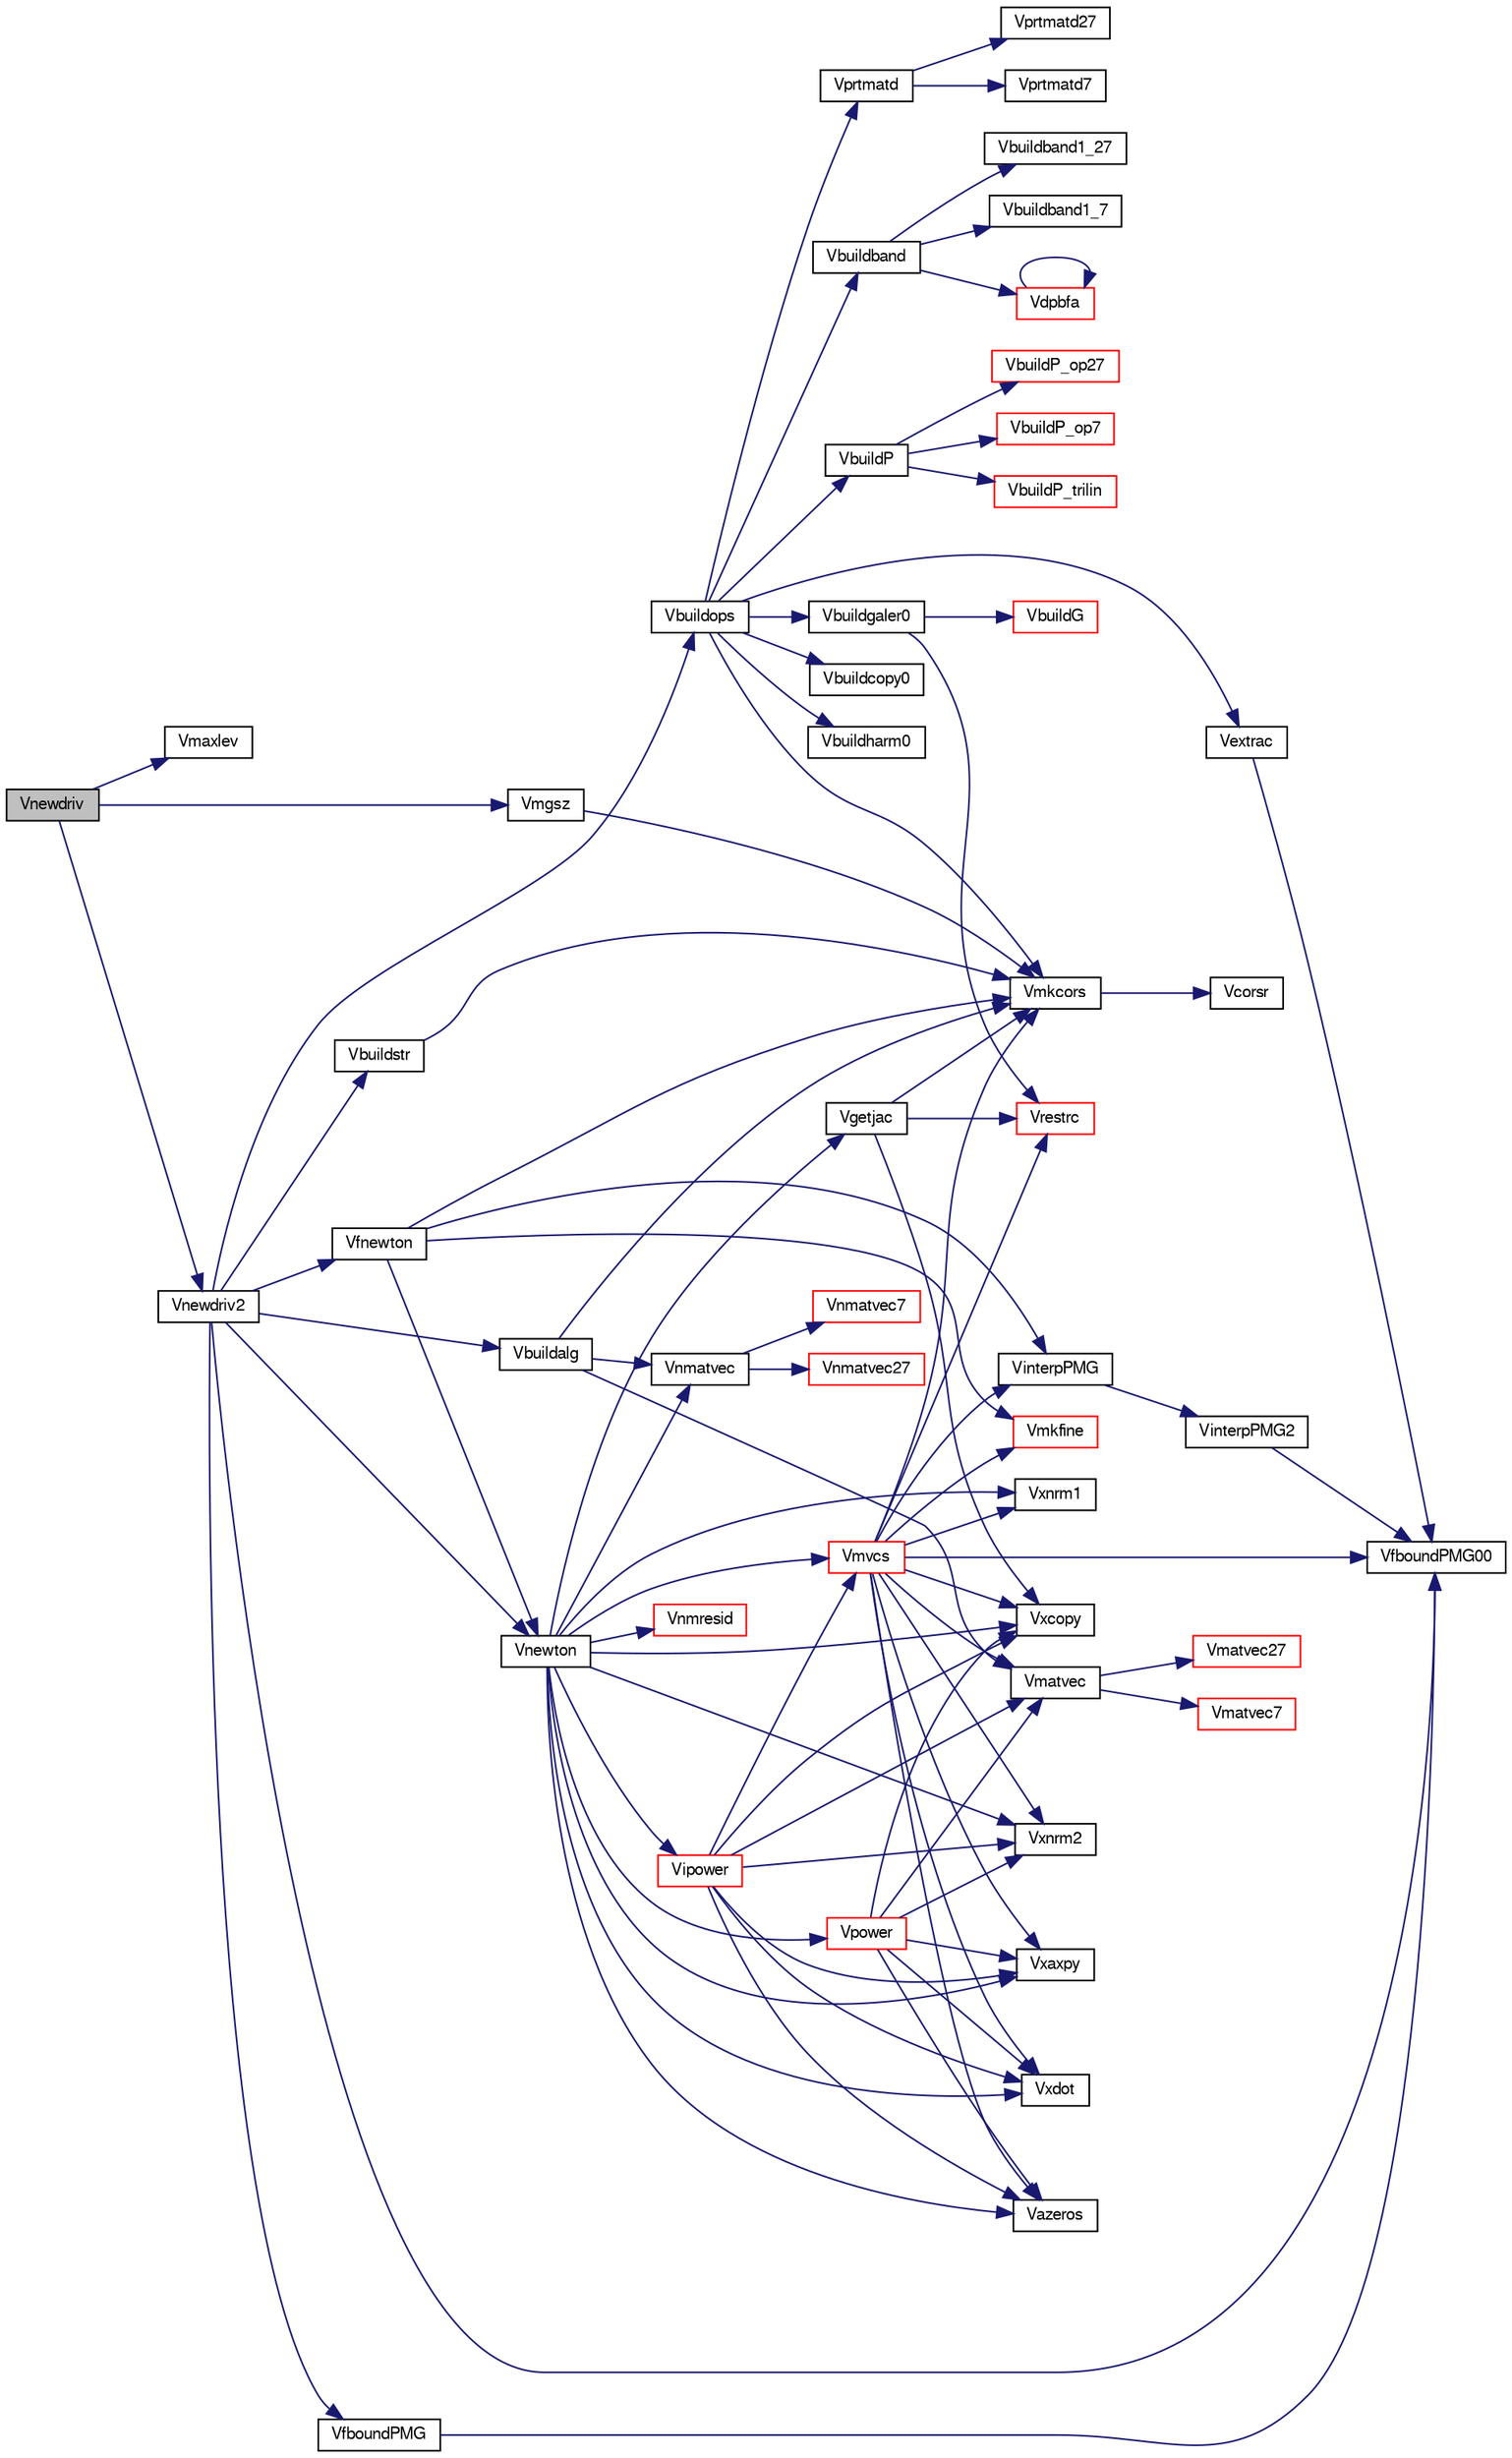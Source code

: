 digraph G
{
  edge [fontname="FreeSans",fontsize="10",labelfontname="FreeSans",labelfontsize="10"];
  node [fontname="FreeSans",fontsize="10",shape=record];
  rankdir=LR;
  Node1 [label="Vnewdriv",height=0.2,width=0.4,color="black", fillcolor="grey75", style="filled" fontcolor="black"];
  Node1 -> Node2 [color="midnightblue",fontsize="10",style="solid",fontname="FreeSans"];
  Node2 [label="Vmaxlev",height=0.2,width=0.4,color="black", fillcolor="white", style="filled",URL="$mgsubd_8h.html#aafeec659ec982b3db15f71bf92698b32",tooltip="Find maximum multigrid possible coarsenning common to three grid sizes."];
  Node1 -> Node3 [color="midnightblue",fontsize="10",style="solid",fontname="FreeSans"];
  Node3 [label="Vmgsz",height=0.2,width=0.4,color="black", fillcolor="white", style="filled",URL="$mgdrvd_8c.html#a5f5b52099b346692aaa497a701395d7e",tooltip="This routine computes the required sizes of the real and integer work arrays for the multigrid code..."];
  Node3 -> Node4 [color="midnightblue",fontsize="10",style="solid",fontname="FreeSans"];
  Node4 [label="Vmkcors",height=0.2,width=0.4,color="black", fillcolor="white", style="filled",URL="$mgsubd_8h.html#abb5cb28581c88bf4adaab11d35484ac7",tooltip="Coarsen a grid Compute the number of grid points in the coarser grid, given the number of grid points..."];
  Node4 -> Node5 [color="midnightblue",fontsize="10",style="solid",fontname="FreeSans"];
  Node5 [label="Vcorsr",height=0.2,width=0.4,color="black", fillcolor="white", style="filled",URL="$mgsubd_8h.html#aec1ae6e963b514a637ca71305e332856",tooltip="Coarsen a grid Compute the number of grid points in the coarser grid, given the number of grid points..."];
  Node1 -> Node6 [color="midnightblue",fontsize="10",style="solid",fontname="FreeSans"];
  Node6 [label="Vnewdriv2",height=0.2,width=0.4,color="black", fillcolor="white", style="filled",URL="$newdrvd_8h.html#a28bb35e37a738d808269f4b8b63f4491",tooltip="Solves using Newton&#39;s Method."];
  Node6 -> Node7 [color="midnightblue",fontsize="10",style="solid",fontname="FreeSans"];
  Node7 [label="Vbuildalg",height=0.2,width=0.4,color="black", fillcolor="white", style="filled",URL="$mgsubd_8h.html#af5dcda5c3983e745a0e2cae34a4094e4",tooltip="Build RHS algebraically for analysis purposes."];
  Node7 -> Node8 [color="midnightblue",fontsize="10",style="solid",fontname="FreeSans"];
  Node8 [label="Vmatvec",height=0.2,width=0.4,color="black", fillcolor="white", style="filled",URL="$matvecd_8h.html#a3550f412c9793915998671c2c0b8df4f",tooltip="Break the matrix data-structure into diagonals and then call the matrix-vector routine."];
  Node8 -> Node9 [color="midnightblue",fontsize="10",style="solid",fontname="FreeSans"];
  Node9 [label="Vmatvec27",height=0.2,width=0.4,color="red", fillcolor="white", style="filled",URL="$matvecd_8h.html#a20925845b383dba21bf7fb7dafb340b0"];
  Node8 -> Node10 [color="midnightblue",fontsize="10",style="solid",fontname="FreeSans"];
  Node10 [label="Vmatvec7",height=0.2,width=0.4,color="red", fillcolor="white", style="filled",URL="$matvecd_8h.html#ae6b8553ded343f1ee7d0d4011a560141"];
  Node7 -> Node4 [color="midnightblue",fontsize="10",style="solid",fontname="FreeSans"];
  Node7 -> Node11 [color="midnightblue",fontsize="10",style="solid",fontname="FreeSans"];
  Node11 [label="Vnmatvec",height=0.2,width=0.4,color="black", fillcolor="white", style="filled",URL="$matvecd_8h.html#afbd34b881d565b9bba4cf515e55519c8",tooltip="Break the matrix data-structure into diagonals and then call the matrix-vector routine."];
  Node11 -> Node12 [color="midnightblue",fontsize="10",style="solid",fontname="FreeSans"];
  Node12 [label="Vnmatvec27",height=0.2,width=0.4,color="red", fillcolor="white", style="filled",URL="$matvecd_8h.html#acfb01799db27c9a74dd7925a8a836dbd"];
  Node11 -> Node13 [color="midnightblue",fontsize="10",style="solid",fontname="FreeSans"];
  Node13 [label="Vnmatvec7",height=0.2,width=0.4,color="red", fillcolor="white", style="filled",URL="$matvecd_8h.html#a932505d663cc398b4f553290fcabd3d0"];
  Node6 -> Node14 [color="midnightblue",fontsize="10",style="solid",fontname="FreeSans"];
  Node14 [label="Vbuildops",height=0.2,width=0.4,color="black", fillcolor="white", style="filled",URL="$mgsubd_8h.html#a1ae001bade7ef2006a2fd9de15b9c7e3",tooltip="Build operators, boundary arrays, modify affine vectors ido==0: do only fine level ido==1: do only co..."];
  Node14 -> Node15 [color="midnightblue",fontsize="10",style="solid",fontname="FreeSans"];
  Node15 [label="Vbuildband",height=0.2,width=0.4,color="black", fillcolor="white", style="filled",URL="$build_bd_8h.html#a2df5349f181d18f4c8760d154face9a9",tooltip="Build and factor a banded matrix given a matrix in diagonal form."];
  Node15 -> Node16 [color="midnightblue",fontsize="10",style="solid",fontname="FreeSans"];
  Node16 [label="Vbuildband1_27",height=0.2,width=0.4,color="black", fillcolor="white", style="filled",URL="$build_bd_8h.html#ab16d52afd502c461d5d023c02c7d659f",tooltip="Build the operator in banded form given the 27-diagonal form."];
  Node15 -> Node17 [color="midnightblue",fontsize="10",style="solid",fontname="FreeSans"];
  Node17 [label="Vbuildband1_7",height=0.2,width=0.4,color="black", fillcolor="white", style="filled",URL="$build_bd_8h.html#a01d0f3717c0789ed0dd32393fb43b633",tooltip="Build the operator in banded form given the 7-diagonal form."];
  Node15 -> Node18 [color="midnightblue",fontsize="10",style="solid",fontname="FreeSans"];
  Node18 [label="Vdpbfa",height=0.2,width=0.4,color="red", fillcolor="white", style="filled",URL="$mlinpckd_8h.html#a7214808d99864af035c455a60255ec39"];
  Node18 -> Node18 [color="midnightblue",fontsize="10",style="solid",fontname="FreeSans"];
  Node14 -> Node19 [color="midnightblue",fontsize="10",style="solid",fontname="FreeSans"];
  Node19 [label="Vbuildcopy0",height=0.2,width=0.4,color="black", fillcolor="white", style="filled",URL="$mgsubd_8h.html#af869cb57ae08d0bcdaf96f5ee29c701a",tooltip="Produce information for a coarser grid. Also harmonically average the problem coefficients."];
  Node14 -> Node20 [color="midnightblue",fontsize="10",style="solid",fontname="FreeSans"];
  Node20 [label="Vbuildgaler0",height=0.2,width=0.4,color="black", fillcolor="white", style="filled",URL="$mgsubd_8h.html#ac3878a7358faf90a4e0e0067f0961a37",tooltip="Form the Galerkin coarse grid system."];
  Node20 -> Node21 [color="midnightblue",fontsize="10",style="solid",fontname="FreeSans"];
  Node21 [label="VbuildG",height=0.2,width=0.4,color="red", fillcolor="white", style="filled",URL="$build_gd_8h.html#acb8c5c7b632956199f40dbb3c24e65b7"];
  Node20 -> Node22 [color="midnightblue",fontsize="10",style="solid",fontname="FreeSans"];
  Node22 [label="Vrestrc",height=0.2,width=0.4,color="red", fillcolor="white", style="filled",URL="$matvecd_8h.html#aede4c916a1698890f6fdbda54778d491",tooltip="Apply the restriction operator."];
  Node14 -> Node23 [color="midnightblue",fontsize="10",style="solid",fontname="FreeSans"];
  Node23 [label="Vbuildharm0",height=0.2,width=0.4,color="black", fillcolor="white", style="filled",URL="$mgsubd_8h.html#ab81768f9181b9bdfeab930b957a7c26c",tooltip="Produce information for a coarser grid. Also harmonically average the problem coefficients."];
  Node14 -> Node24 [color="midnightblue",fontsize="10",style="solid",fontname="FreeSans"];
  Node24 [label="VbuildP",height=0.2,width=0.4,color="black", fillcolor="white", style="filled",URL="$build_pd_8h.html#a7de05fbf33504a49c87628ef9a58b26f"];
  Node24 -> Node25 [color="midnightblue",fontsize="10",style="solid",fontname="FreeSans"];
  Node25 [label="VbuildP_op27",height=0.2,width=0.4,color="red", fillcolor="white", style="filled",URL="$build_pd_8h.html#a29bc25c5ac8cb46f66230189cafb0bde"];
  Node24 -> Node26 [color="midnightblue",fontsize="10",style="solid",fontname="FreeSans"];
  Node26 [label="VbuildP_op7",height=0.2,width=0.4,color="red", fillcolor="white", style="filled",URL="$build_pd_8h.html#aa014512f6de4184668d69e35e5caae78"];
  Node24 -> Node27 [color="midnightblue",fontsize="10",style="solid",fontname="FreeSans"];
  Node27 [label="VbuildP_trilin",height=0.2,width=0.4,color="red", fillcolor="white", style="filled",URL="$build_pd_8h.html#a73ebfb2bcca51a04b10be1fc19317dc5"];
  Node14 -> Node28 [color="midnightblue",fontsize="10",style="solid",fontname="FreeSans"];
  Node28 [label="Vextrac",height=0.2,width=0.4,color="black", fillcolor="white", style="filled",URL="$matvecd_8h.html#afa446fbf1bb85646b186469db9768ab8",tooltip="Simple injection of a fine grid function into coarse grid."];
  Node28 -> Node29 [color="midnightblue",fontsize="10",style="solid",fontname="FreeSans"];
  Node29 [label="VfboundPMG00",height=0.2,width=0.4,color="black", fillcolor="white", style="filled",URL="$mikpckd_8h.html#aa5cd2792bb251ae2ee940d0b7de06a42",tooltip="Initialize a grid function to have a zero boundary value."];
  Node14 -> Node4 [color="midnightblue",fontsize="10",style="solid",fontname="FreeSans"];
  Node14 -> Node30 [color="midnightblue",fontsize="10",style="solid",fontname="FreeSans"];
  Node30 [label="Vprtmatd",height=0.2,width=0.4,color="black", fillcolor="white", style="filled",URL="$mikpckd_8h.html#a4bf7ed81bbcfc630677a68ff3ef78570"];
  Node30 -> Node31 [color="midnightblue",fontsize="10",style="solid",fontname="FreeSans"];
  Node31 [label="Vprtmatd27",height=0.2,width=0.4,color="black", fillcolor="white", style="filled",URL="$mikpckd_8h.html#af7209a810d264ba210ccffbf2bd8ab1f"];
  Node30 -> Node32 [color="midnightblue",fontsize="10",style="solid",fontname="FreeSans"];
  Node32 [label="Vprtmatd7",height=0.2,width=0.4,color="black", fillcolor="white", style="filled",URL="$mikpckd_8h.html#acb52d22ecea1bfa2231e21ae2a36f69f"];
  Node6 -> Node33 [color="midnightblue",fontsize="10",style="solid",fontname="FreeSans"];
  Node33 [label="Vbuildstr",height=0.2,width=0.4,color="black", fillcolor="white", style="filled",URL="$mgsubd_8h.html#a81ac80afc08fb27607efdc5c9e97ceaa",tooltip="Build the nexted operator framework in the array iz."];
  Node33 -> Node4 [color="midnightblue",fontsize="10",style="solid",fontname="FreeSans"];
  Node6 -> Node34 [color="midnightblue",fontsize="10",style="solid",fontname="FreeSans"];
  Node34 [label="VfboundPMG",height=0.2,width=0.4,color="black", fillcolor="white", style="filled",URL="$mikpckd_8h.html#a04aca6300210f7c190bda51d25fe2bd4",tooltip="Initialize a grid function to have a certain boundary value,."];
  Node34 -> Node29 [color="midnightblue",fontsize="10",style="solid",fontname="FreeSans"];
  Node6 -> Node29 [color="midnightblue",fontsize="10",style="solid",fontname="FreeSans"];
  Node6 -> Node35 [color="midnightblue",fontsize="10",style="solid",fontname="FreeSans"];
  Node35 [label="Vfnewton",height=0.2,width=0.4,color="black", fillcolor="white", style="filled",URL="$newtond_8h.html#af57dd61aeb1cc91a734b7ae494998b45",tooltip="Nested iteration for an inexact-newton-multilevel method."];
  Node35 -> Node36 [color="midnightblue",fontsize="10",style="solid",fontname="FreeSans"];
  Node36 [label="VinterpPMG",height=0.2,width=0.4,color="black", fillcolor="white", style="filled",URL="$matvecd_8h.html#a9c1d062d8b452deeffc8e759fdc8f246",tooltip="Apply the prolongation operator."];
  Node36 -> Node37 [color="midnightblue",fontsize="10",style="solid",fontname="FreeSans"];
  Node37 [label="VinterpPMG2",height=0.2,width=0.4,color="black", fillcolor="white", style="filled",URL="$matvecd_8h.html#a5d497618aca91752806dbae6e0d94626"];
  Node37 -> Node29 [color="midnightblue",fontsize="10",style="solid",fontname="FreeSans"];
  Node35 -> Node4 [color="midnightblue",fontsize="10",style="solid",fontname="FreeSans"];
  Node35 -> Node38 [color="midnightblue",fontsize="10",style="solid",fontname="FreeSans"];
  Node38 [label="Vmkfine",height=0.2,width=0.4,color="red", fillcolor="white", style="filled",URL="$mgsubd_8h.html#a7b0bd272745e2c31bf1ebc11a8d40b2d",tooltip="Refine a grid Compute the number of grid points in the finer grid, given the number of grid points in..."];
  Node35 -> Node39 [color="midnightblue",fontsize="10",style="solid",fontname="FreeSans"];
  Node39 [label="Vnewton",height=0.2,width=0.4,color="black", fillcolor="white", style="filled",URL="$newtond_8h.html#a218aef2ec11ca80de45a5bcfa089cd9e",tooltip="Inexact-newton-multilevel method."];
  Node39 -> Node40 [color="midnightblue",fontsize="10",style="solid",fontname="FreeSans"];
  Node40 [label="Vazeros",height=0.2,width=0.4,color="black", fillcolor="white", style="filled",URL="$mikpckd_8h.html#ad9648f5e231786d88b395ba412063c4b",tooltip="Zero out operation for a grid function, including boundary values."];
  Node39 -> Node41 [color="midnightblue",fontsize="10",style="solid",fontname="FreeSans"];
  Node41 [label="Vgetjac",height=0.2,width=0.4,color="black", fillcolor="white", style="filled",URL="$newtond_8h.html#a458b63cb21cb123da5e3e079eb5d81b8",tooltip="Form the jacobian system."];
  Node41 -> Node4 [color="midnightblue",fontsize="10",style="solid",fontname="FreeSans"];
  Node41 -> Node22 [color="midnightblue",fontsize="10",style="solid",fontname="FreeSans"];
  Node41 -> Node42 [color="midnightblue",fontsize="10",style="solid",fontname="FreeSans"];
  Node42 [label="Vxcopy",height=0.2,width=0.4,color="black", fillcolor="white", style="filled",URL="$mikpckd_8h.html#a964d91008dba76f460e36b9a207fb2af",tooltip="Copy operation for a grid function with boundary values. Quite simply copies one 3d matrix to another..."];
  Node39 -> Node43 [color="midnightblue",fontsize="10",style="solid",fontname="FreeSans"];
  Node43 [label="Vipower",height=0.2,width=0.4,color="red", fillcolor="white", style="filled",URL="$powerd_8h.html#a216315908e761d09584f0f4a6613132c",tooltip="Standard inverse power method for minimum eigenvalue estimation."];
  Node43 -> Node40 [color="midnightblue",fontsize="10",style="solid",fontname="FreeSans"];
  Node43 -> Node8 [color="midnightblue",fontsize="10",style="solid",fontname="FreeSans"];
  Node43 -> Node44 [color="midnightblue",fontsize="10",style="solid",fontname="FreeSans"];
  Node44 [label="Vmvcs",height=0.2,width=0.4,color="red", fillcolor="white", style="filled",URL="$mgcsd_8h.html#ab7f955448bd40d97f3b1b3ac91b9f21c",tooltip="Screaming linear multilevel method."];
  Node44 -> Node40 [color="midnightblue",fontsize="10",style="solid",fontname="FreeSans"];
  Node44 -> Node29 [color="midnightblue",fontsize="10",style="solid",fontname="FreeSans"];
  Node44 -> Node36 [color="midnightblue",fontsize="10",style="solid",fontname="FreeSans"];
  Node44 -> Node8 [color="midnightblue",fontsize="10",style="solid",fontname="FreeSans"];
  Node44 -> Node4 [color="midnightblue",fontsize="10",style="solid",fontname="FreeSans"];
  Node44 -> Node38 [color="midnightblue",fontsize="10",style="solid",fontname="FreeSans"];
  Node44 -> Node22 [color="midnightblue",fontsize="10",style="solid",fontname="FreeSans"];
  Node44 -> Node45 [color="midnightblue",fontsize="10",style="solid",fontname="FreeSans"];
  Node45 [label="Vxaxpy",height=0.2,width=0.4,color="black", fillcolor="white", style="filled",URL="$mikpckd_8h.html#ac453601512aae1d82a7bf7c14326f0b6",tooltip="saxpy operation for a grid function with boundary values."];
  Node44 -> Node42 [color="midnightblue",fontsize="10",style="solid",fontname="FreeSans"];
  Node44 -> Node46 [color="midnightblue",fontsize="10",style="solid",fontname="FreeSans"];
  Node46 [label="Vxdot",height=0.2,width=0.4,color="black", fillcolor="white", style="filled",URL="$mikpckd_8h.html#a3f117cfb2336b1291164ef351dd2bd69",tooltip="Inner product operation for a grid function with boundary values."];
  Node44 -> Node47 [color="midnightblue",fontsize="10",style="solid",fontname="FreeSans"];
  Node47 [label="Vxnrm1",height=0.2,width=0.4,color="black", fillcolor="white", style="filled",URL="$mikpckd_8h.html#ae89d002951e3c000702b22cc44bc9b3c",tooltip="Norm operation for a grid function with boundary values."];
  Node44 -> Node48 [color="midnightblue",fontsize="10",style="solid",fontname="FreeSans"];
  Node48 [label="Vxnrm2",height=0.2,width=0.4,color="black", fillcolor="white", style="filled",URL="$mikpckd_8h.html#ac7a7f2c804a247ec8b5aea45058e1d26",tooltip="Norm operation for a grid function with boundary values."];
  Node43 -> Node45 [color="midnightblue",fontsize="10",style="solid",fontname="FreeSans"];
  Node43 -> Node42 [color="midnightblue",fontsize="10",style="solid",fontname="FreeSans"];
  Node43 -> Node46 [color="midnightblue",fontsize="10",style="solid",fontname="FreeSans"];
  Node43 -> Node48 [color="midnightblue",fontsize="10",style="solid",fontname="FreeSans"];
  Node39 -> Node44 [color="midnightblue",fontsize="10",style="solid",fontname="FreeSans"];
  Node39 -> Node11 [color="midnightblue",fontsize="10",style="solid",fontname="FreeSans"];
  Node39 -> Node49 [color="midnightblue",fontsize="10",style="solid",fontname="FreeSans"];
  Node49 [label="Vnmresid",height=0.2,width=0.4,color="red", fillcolor="white", style="filled",URL="$matvecd_8h.html#acb2fd32fc0aa12d56b7620ae0a7712e1",tooltip="Break the matrix data-structure into diagonals and then call the residual routine."];
  Node39 -> Node50 [color="midnightblue",fontsize="10",style="solid",fontname="FreeSans"];
  Node50 [label="Vpower",height=0.2,width=0.4,color="red", fillcolor="white", style="filled",URL="$powerd_8h.html#adbff80ddaeeb1efd8ad2a9cd1cfad1da",tooltip="Standard power method for maximum eigenvalue estimation of a matrix c* c*."];
  Node50 -> Node40 [color="midnightblue",fontsize="10",style="solid",fontname="FreeSans"];
  Node50 -> Node8 [color="midnightblue",fontsize="10",style="solid",fontname="FreeSans"];
  Node50 -> Node45 [color="midnightblue",fontsize="10",style="solid",fontname="FreeSans"];
  Node50 -> Node42 [color="midnightblue",fontsize="10",style="solid",fontname="FreeSans"];
  Node50 -> Node46 [color="midnightblue",fontsize="10",style="solid",fontname="FreeSans"];
  Node50 -> Node48 [color="midnightblue",fontsize="10",style="solid",fontname="FreeSans"];
  Node39 -> Node45 [color="midnightblue",fontsize="10",style="solid",fontname="FreeSans"];
  Node39 -> Node42 [color="midnightblue",fontsize="10",style="solid",fontname="FreeSans"];
  Node39 -> Node46 [color="midnightblue",fontsize="10",style="solid",fontname="FreeSans"];
  Node39 -> Node47 [color="midnightblue",fontsize="10",style="solid",fontname="FreeSans"];
  Node39 -> Node48 [color="midnightblue",fontsize="10",style="solid",fontname="FreeSans"];
  Node6 -> Node39 [color="midnightblue",fontsize="10",style="solid",fontname="FreeSans"];
}
